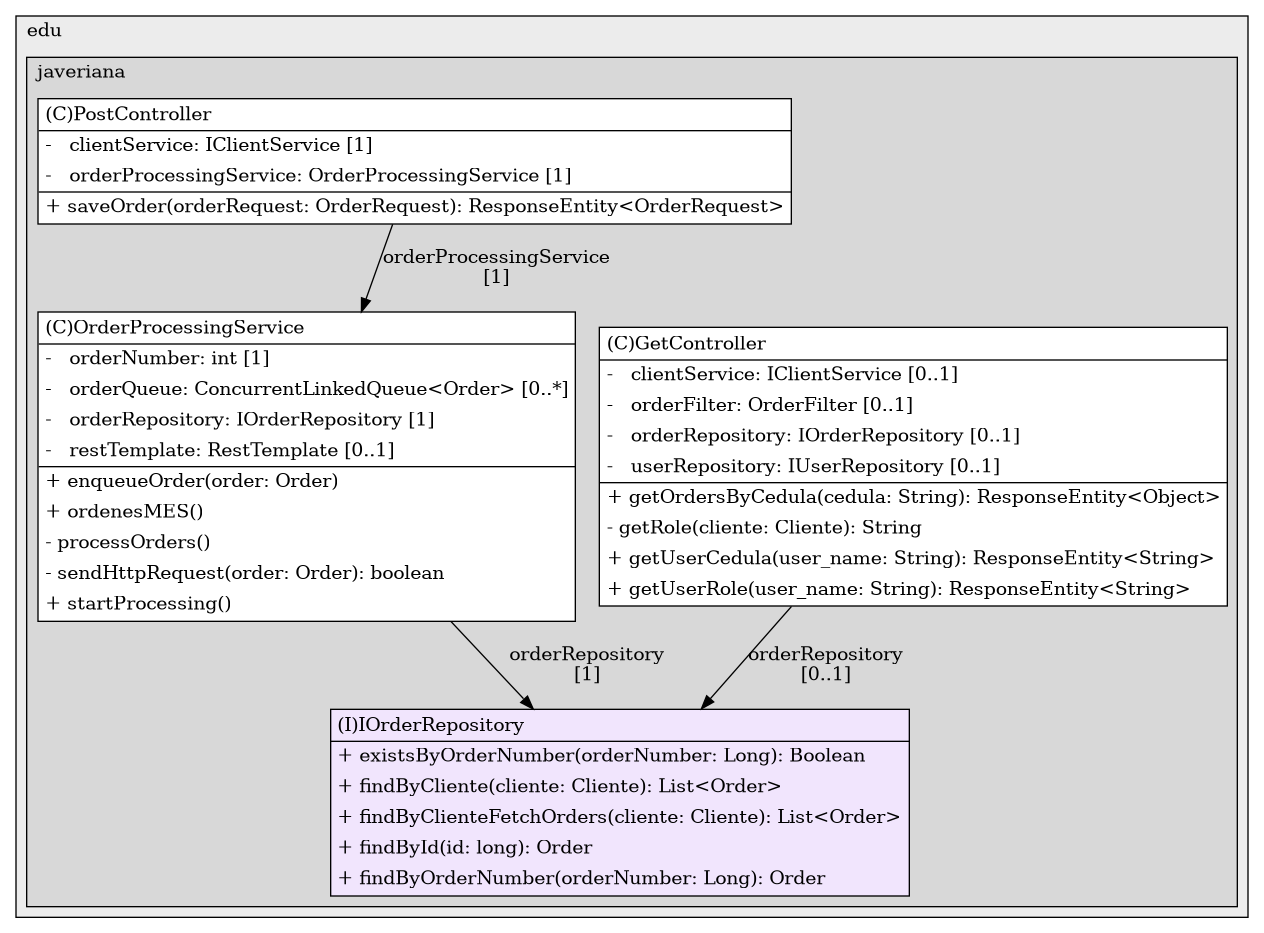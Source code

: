 @startuml

/' diagram meta data start
config=StructureConfiguration;
{
  "projectClassification": {
    "searchMode": "OpenProject", // OpenProject, AllProjects
    "includedProjects": "",
    "pathEndKeywords": "*.impl",
    "isClientPath": "",
    "isClientName": "",
    "isTestPath": "",
    "isTestName": "",
    "isMappingPath": "",
    "isMappingName": "",
    "isDataAccessPath": "",
    "isDataAccessName": "",
    "isDataStructurePath": "",
    "isDataStructureName": "",
    "isInterfaceStructuresPath": "",
    "isInterfaceStructuresName": "",
    "isEntryPointPath": "",
    "isEntryPointName": "",
    "treatFinalFieldsAsMandatory": false
  },
  "graphRestriction": {
    "classPackageExcludeFilter": "",
    "classPackageIncludeFilter": "",
    "classNameExcludeFilter": "",
    "classNameIncludeFilter": "",
    "methodNameExcludeFilter": "",
    "methodNameIncludeFilter": "",
    "removeByInheritance": "", // inheritance/annotation based filtering is done in a second step
    "removeByAnnotation": "",
    "removeByClassPackage": "", // cleanup the graph after inheritance/annotation based filtering is done
    "removeByClassName": "",
    "cutMappings": false,
    "cutEnum": true,
    "cutTests": true,
    "cutClient": true,
    "cutDataAccess": false,
    "cutInterfaceStructures": false,
    "cutDataStructures": false,
    "cutGetterAndSetter": true,
    "cutConstructors": true
  },
  "graphTraversal": {
    "forwardDepth": 3,
    "backwardDepth": 3,
    "classPackageExcludeFilter": "",
    "classPackageIncludeFilter": "",
    "classNameExcludeFilter": "",
    "classNameIncludeFilter": "",
    "methodNameExcludeFilter": "",
    "methodNameIncludeFilter": "",
    "hideMappings": false,
    "hideDataStructures": false,
    "hidePrivateMethods": true,
    "hideInterfaceCalls": true, // indirection: implementation -> interface (is hidden) -> implementation
    "onlyShowApplicationEntryPoints": false, // root node is included
    "useMethodCallsForStructureDiagram": "ForwardOnly" // ForwardOnly, BothDirections, No
  },
  "details": {
    "aggregation": "GroupByClass", // ByClass, GroupByClass, None
    "showClassGenericTypes": true,
    "showMethods": true,
    "showMethodParameterNames": true,
    "showMethodParameterTypes": true,
    "showMethodReturnType": true,
    "showPackageLevels": 2,
    "showDetailedClassStructure": true
  },
  "rootClass": "co.edu.javeriana.ctai.tgsecurity.repository.interfaces.IOrderRepository",
  "extensionCallbackMethod": "" // qualified.class.name#methodName - signature: public static String method(String)
}
diagram meta data end '/



digraph g {
    rankdir="TB"
    splines=polyline
    

'nodes 
subgraph cluster_100278 { 
   	label=edu
	labeljust=l
	fillcolor="#ececec"
	style=filled
   
   subgraph cluster_496592481 { 
   	label=javeriana
	labeljust=l
	fillcolor="#d8d8d8"
	style=filled
   
   GetController1649190291[
	label=<<TABLE BORDER="1" CELLBORDER="0" CELLPADDING="4" CELLSPACING="0">
<TR><TD ALIGN="LEFT" >(C)GetController</TD></TR>
<HR/>
<TR><TD ALIGN="LEFT" >-   clientService: IClientService [0..1]</TD></TR>
<TR><TD ALIGN="LEFT" >-   orderFilter: OrderFilter [0..1]</TD></TR>
<TR><TD ALIGN="LEFT" >-   orderRepository: IOrderRepository [0..1]</TD></TR>
<TR><TD ALIGN="LEFT" >-   userRepository: IUserRepository [0..1]</TD></TR>
<HR/>
<TR><TD ALIGN="LEFT" >+ getOrdersByCedula(cedula: String): ResponseEntity&lt;Object&gt;</TD></TR>
<TR><TD ALIGN="LEFT" >- getRole(cliente: Cliente): String</TD></TR>
<TR><TD ALIGN="LEFT" >+ getUserCedula(user_name: String): ResponseEntity&lt;String&gt;</TD></TR>
<TR><TD ALIGN="LEFT" >+ getUserRole(user_name: String): ResponseEntity&lt;String&gt;</TD></TR>
</TABLE>>
	style=filled
	margin=0
	shape=plaintext
	fillcolor="#FFFFFF"
];

IOrderRepository1435144217[
	label=<<TABLE BORDER="1" CELLBORDER="0" CELLPADDING="4" CELLSPACING="0">
<TR><TD ALIGN="LEFT" >(I)IOrderRepository</TD></TR>
<HR/>
<TR><TD ALIGN="LEFT" >+ existsByOrderNumber(orderNumber: Long): Boolean</TD></TR>
<TR><TD ALIGN="LEFT" >+ findByCliente(cliente: Cliente): List&lt;Order&gt;</TD></TR>
<TR><TD ALIGN="LEFT" >+ findByClienteFetchOrders(cliente: Cliente): List&lt;Order&gt;</TD></TR>
<TR><TD ALIGN="LEFT" >+ findById(id: long): Order</TD></TR>
<TR><TD ALIGN="LEFT" >+ findByOrderNumber(orderNumber: Long): Order</TD></TR>
</TABLE>>
	style=filled
	margin=0
	shape=plaintext
	fillcolor="#F1E5FD"
];

OrderProcessingService988843964[
	label=<<TABLE BORDER="1" CELLBORDER="0" CELLPADDING="4" CELLSPACING="0">
<TR><TD ALIGN="LEFT" >(C)OrderProcessingService</TD></TR>
<HR/>
<TR><TD ALIGN="LEFT" >-   orderNumber: int [1]</TD></TR>
<TR><TD ALIGN="LEFT" >-   orderQueue: ConcurrentLinkedQueue&lt;Order&gt; [0..*]</TD></TR>
<TR><TD ALIGN="LEFT" >-   orderRepository: IOrderRepository [1]</TD></TR>
<TR><TD ALIGN="LEFT" >-   restTemplate: RestTemplate [0..1]</TD></TR>
<HR/>
<TR><TD ALIGN="LEFT" >+ enqueueOrder(order: Order)</TD></TR>
<TR><TD ALIGN="LEFT" >+ ordenesMES()</TD></TR>
<TR><TD ALIGN="LEFT" >- processOrders()</TD></TR>
<TR><TD ALIGN="LEFT" >- sendHttpRequest(order: Order): boolean</TD></TR>
<TR><TD ALIGN="LEFT" >+ startProcessing()</TD></TR>
</TABLE>>
	style=filled
	margin=0
	shape=plaintext
	fillcolor="#FFFFFF"
];

PostController1649190291[
	label=<<TABLE BORDER="1" CELLBORDER="0" CELLPADDING="4" CELLSPACING="0">
<TR><TD ALIGN="LEFT" >(C)PostController</TD></TR>
<HR/>
<TR><TD ALIGN="LEFT" >-   clientService: IClientService [1]</TD></TR>
<TR><TD ALIGN="LEFT" >-   orderProcessingService: OrderProcessingService [1]</TD></TR>
<HR/>
<TR><TD ALIGN="LEFT" >+ saveOrder(orderRequest: OrderRequest): ResponseEntity&lt;OrderRequest&gt;</TD></TR>
</TABLE>>
	style=filled
	margin=0
	shape=plaintext
	fillcolor="#FFFFFF"
];
} 
} 

'edges    
GetController1649190291 -> IOrderRepository1435144217[label="orderRepository
[0..1]"];
OrderProcessingService988843964 -> IOrderRepository1435144217[label="orderRepository
[1]"];
PostController1649190291 -> OrderProcessingService988843964[label="orderProcessingService
[1]"];
    
}
@enduml